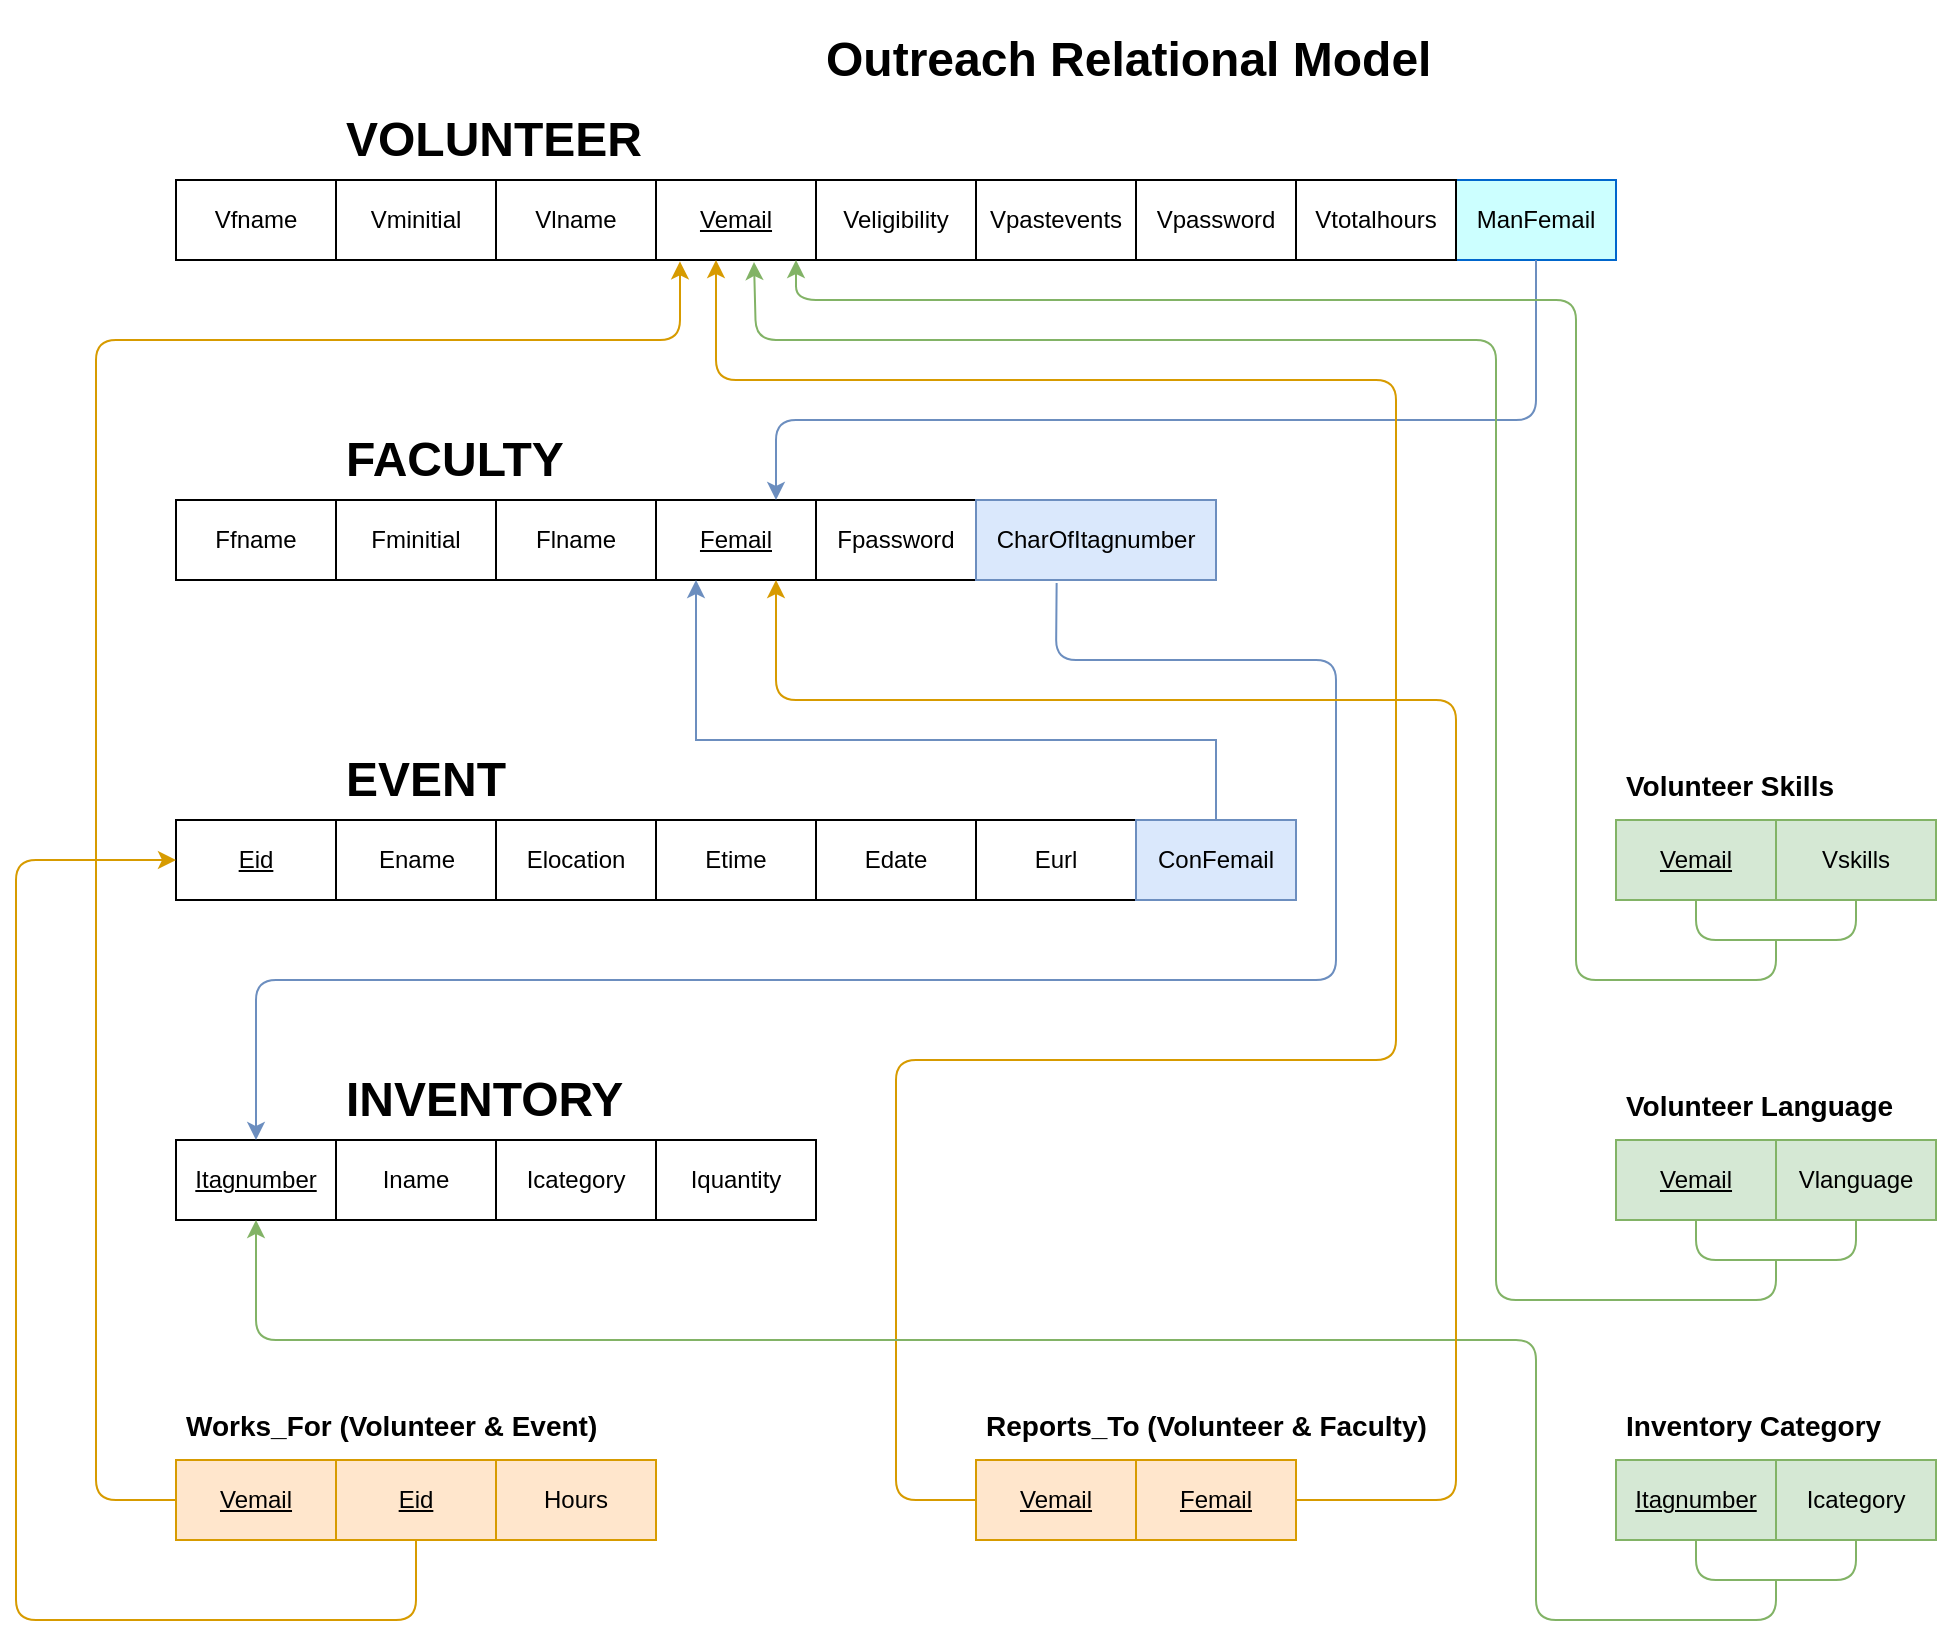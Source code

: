 <mxfile version="12.7.4" type="github"><diagram id="ExDEYELI8u8a4iDc-wAy" name="Page-1"><mxGraphModel dx="1186" dy="678" grid="1" gridSize="10" guides="1" tooltips="1" connect="1" arrows="1" fold="1" page="1" pageScale="1" pageWidth="1100" pageHeight="850" math="0" shadow="0"><root><mxCell id="0"/><mxCell id="1" parent="0"/><mxCell id="AzFP_8xqxxGQiOFwvpt0-83" value="" style="rounded=0;whiteSpace=wrap;html=1;" parent="1" vertex="1"><mxGeometry x="280" y="600" width="80" height="40" as="geometry"/></mxCell><mxCell id="AzFP_8xqxxGQiOFwvpt0-11" value="" style="rounded=0;whiteSpace=wrap;html=1;" parent="1" vertex="1"><mxGeometry x="120" y="120" width="80" height="40" as="geometry"/></mxCell><mxCell id="AzFP_8xqxxGQiOFwvpt0-3" value="&lt;h1&gt;VOLUNTEER&lt;/h1&gt;" style="text;html=1;strokeColor=none;fillColor=none;spacing=5;spacingTop=-20;whiteSpace=wrap;overflow=hidden;rounded=0;" parent="1" vertex="1"><mxGeometry x="200" y="80" width="160" height="40" as="geometry"/></mxCell><mxCell id="AzFP_8xqxxGQiOFwvpt0-4" value="Vfname" style="text;html=1;strokeColor=none;fillColor=none;align=center;verticalAlign=middle;whiteSpace=wrap;rounded=0;" parent="1" vertex="1"><mxGeometry x="140" y="130" width="40" height="20" as="geometry"/></mxCell><mxCell id="AzFP_8xqxxGQiOFwvpt0-12" value="" style="rounded=0;whiteSpace=wrap;html=1;" parent="1" vertex="1"><mxGeometry x="200" y="120" width="80" height="40" as="geometry"/></mxCell><mxCell id="AzFP_8xqxxGQiOFwvpt0-13" value="" style="rounded=0;whiteSpace=wrap;html=1;" parent="1" vertex="1"><mxGeometry x="600" y="120" width="80" height="40" as="geometry"/></mxCell><mxCell id="AzFP_8xqxxGQiOFwvpt0-14" value="" style="rounded=0;whiteSpace=wrap;html=1;strokeColor=#0066CC;fillColor=#CCFFFF;" parent="1" vertex="1"><mxGeometry x="760" y="120" width="80" height="40" as="geometry"/></mxCell><mxCell id="AzFP_8xqxxGQiOFwvpt0-15" value="" style="rounded=0;whiteSpace=wrap;html=1;" parent="1" vertex="1"><mxGeometry x="280" y="120" width="80" height="40" as="geometry"/></mxCell><mxCell id="AzFP_8xqxxGQiOFwvpt0-16" value="" style="rounded=0;whiteSpace=wrap;html=1;" parent="1" vertex="1"><mxGeometry x="680" y="120" width="80" height="40" as="geometry"/></mxCell><mxCell id="AzFP_8xqxxGQiOFwvpt0-17" value="" style="rounded=0;whiteSpace=wrap;html=1;" parent="1" vertex="1"><mxGeometry x="520" y="120" width="80" height="40" as="geometry"/></mxCell><mxCell id="AzFP_8xqxxGQiOFwvpt0-18" value="" style="rounded=0;whiteSpace=wrap;html=1;" parent="1" vertex="1"><mxGeometry x="360" y="120" width="80" height="40" as="geometry"/></mxCell><mxCell id="AzFP_8xqxxGQiOFwvpt0-19" value="" style="rounded=0;whiteSpace=wrap;html=1;" parent="1" vertex="1"><mxGeometry x="440" y="120" width="80" height="40" as="geometry"/></mxCell><mxCell id="AzFP_8xqxxGQiOFwvpt0-6" value="Vminitial" style="text;html=1;strokeColor=none;fillColor=none;align=center;verticalAlign=middle;whiteSpace=wrap;rounded=0;" parent="1" vertex="1"><mxGeometry x="220" y="130" width="40" height="20" as="geometry"/></mxCell><mxCell id="AzFP_8xqxxGQiOFwvpt0-7" value="Vlname" style="text;html=1;strokeColor=none;fillColor=none;align=center;verticalAlign=middle;whiteSpace=wrap;rounded=0;" parent="1" vertex="1"><mxGeometry x="300" y="130" width="40" height="20" as="geometry"/></mxCell><mxCell id="AzFP_8xqxxGQiOFwvpt0-27" value="Vpastevents" style="text;html=1;strokeColor=none;fillColor=none;align=center;verticalAlign=middle;whiteSpace=wrap;rounded=0;" parent="1" vertex="1"><mxGeometry x="540" y="130" width="40" height="20" as="geometry"/></mxCell><mxCell id="AzFP_8xqxxGQiOFwvpt0-28" value="Veligibility" style="text;html=1;strokeColor=none;fillColor=none;align=center;verticalAlign=middle;whiteSpace=wrap;rounded=0;" parent="1" vertex="1"><mxGeometry x="460" y="130" width="40" height="20" as="geometry"/></mxCell><mxCell id="AzFP_8xqxxGQiOFwvpt0-30" value="&lt;u&gt;Vemail&lt;/u&gt;" style="text;html=1;strokeColor=none;fillColor=none;align=center;verticalAlign=middle;whiteSpace=wrap;rounded=0;" parent="1" vertex="1"><mxGeometry x="380" y="130" width="40" height="20" as="geometry"/></mxCell><mxCell id="AzFP_8xqxxGQiOFwvpt0-31" value="Vpassword" style="text;html=1;strokeColor=none;fillColor=none;align=center;verticalAlign=middle;whiteSpace=wrap;rounded=0;" parent="1" vertex="1"><mxGeometry x="620" y="130" width="40" height="20" as="geometry"/></mxCell><mxCell id="AzFP_8xqxxGQiOFwvpt0-32" value="Vtotalhours" style="text;html=1;strokeColor=none;fillColor=none;align=center;verticalAlign=middle;whiteSpace=wrap;rounded=0;" parent="1" vertex="1"><mxGeometry x="700" y="130" width="40" height="20" as="geometry"/></mxCell><mxCell id="AzFP_8xqxxGQiOFwvpt0-33" value="" style="rounded=0;whiteSpace=wrap;html=1;" parent="1" vertex="1"><mxGeometry x="440" y="280" width="80" height="40" as="geometry"/></mxCell><mxCell id="AzFP_8xqxxGQiOFwvpt0-34" value="" style="rounded=0;whiteSpace=wrap;html=1;" parent="1" vertex="1"><mxGeometry x="200" y="280" width="80" height="40" as="geometry"/></mxCell><mxCell id="AzFP_8xqxxGQiOFwvpt0-35" value="" style="rounded=0;whiteSpace=wrap;html=1;" parent="1" vertex="1"><mxGeometry x="280" y="280" width="80" height="40" as="geometry"/></mxCell><mxCell id="AzFP_8xqxxGQiOFwvpt0-36" value="" style="rounded=0;whiteSpace=wrap;html=1;" parent="1" vertex="1"><mxGeometry x="360" y="280" width="80" height="40" as="geometry"/></mxCell><mxCell id="AzFP_8xqxxGQiOFwvpt0-37" value="" style="rounded=0;whiteSpace=wrap;html=1;" parent="1" vertex="1"><mxGeometry x="120" y="280" width="80" height="40" as="geometry"/></mxCell><mxCell id="AzFP_8xqxxGQiOFwvpt0-40" value="&lt;h1&gt;FACULTY&lt;/h1&gt;" style="text;html=1;strokeColor=none;fillColor=none;spacing=5;spacingTop=-20;whiteSpace=wrap;overflow=hidden;rounded=0;" parent="1" vertex="1"><mxGeometry x="200" y="240" width="130" height="40" as="geometry"/></mxCell><mxCell id="AzFP_8xqxxGQiOFwvpt0-41" value="" style="rounded=0;whiteSpace=wrap;html=1;" parent="1" vertex="1"><mxGeometry x="440" y="440" width="80" height="40" as="geometry"/></mxCell><mxCell id="AzFP_8xqxxGQiOFwvpt0-42" value="" style="rounded=0;whiteSpace=wrap;html=1;" parent="1" vertex="1"><mxGeometry x="200" y="440" width="80" height="40" as="geometry"/></mxCell><mxCell id="AzFP_8xqxxGQiOFwvpt0-43" value="" style="rounded=0;whiteSpace=wrap;html=1;" parent="1" vertex="1"><mxGeometry x="280" y="440" width="80" height="40" as="geometry"/></mxCell><mxCell id="AzFP_8xqxxGQiOFwvpt0-44" value="" style="rounded=0;whiteSpace=wrap;html=1;" parent="1" vertex="1"><mxGeometry x="360" y="440" width="80" height="40" as="geometry"/></mxCell><mxCell id="AzFP_8xqxxGQiOFwvpt0-45" value="" style="rounded=0;whiteSpace=wrap;html=1;" parent="1" vertex="1"><mxGeometry x="120" y="440" width="80" height="40" as="geometry"/></mxCell><mxCell id="AzFP_8xqxxGQiOFwvpt0-46" value="&lt;h1&gt;EVENT&lt;/h1&gt;" style="text;html=1;strokeColor=none;fillColor=none;spacing=5;spacingTop=-20;whiteSpace=wrap;overflow=hidden;rounded=0;" parent="1" vertex="1"><mxGeometry x="200" y="400" width="130" height="40" as="geometry"/></mxCell><mxCell id="AzFP_8xqxxGQiOFwvpt0-47" value="" style="rounded=0;whiteSpace=wrap;html=1;" parent="1" vertex="1"><mxGeometry x="520" y="440" width="80" height="40" as="geometry"/></mxCell><mxCell id="AzFP_8xqxxGQiOFwvpt0-48" value="" style="rounded=0;whiteSpace=wrap;html=1;strokeColor=#6c8ebf;fillColor=#dae8fc;" parent="1" vertex="1"><mxGeometry x="520" y="280" width="120" height="40" as="geometry"/></mxCell><mxCell id="AzFP_8xqxxGQiOFwvpt0-49" value="" style="rounded=0;whiteSpace=wrap;html=1;strokeColor=#6c8ebf;fillColor=#dae8fc;" parent="1" vertex="1"><mxGeometry x="600" y="440" width="80" height="40" as="geometry"/></mxCell><mxCell id="AzFP_8xqxxGQiOFwvpt0-51" value="" style="rounded=0;whiteSpace=wrap;html=1;" parent="1" vertex="1"><mxGeometry x="200" y="600" width="80" height="40" as="geometry"/></mxCell><mxCell id="AzFP_8xqxxGQiOFwvpt0-52" value="" style="rounded=0;whiteSpace=wrap;html=1;fillColor=#ffe6cc;strokeColor=#d79b00;" parent="1" vertex="1"><mxGeometry x="280" y="760" width="80" height="40" as="geometry"/></mxCell><mxCell id="AzFP_8xqxxGQiOFwvpt0-53" value="" style="rounded=0;whiteSpace=wrap;html=1;" parent="1" vertex="1"><mxGeometry x="360" y="600" width="80" height="40" as="geometry"/></mxCell><mxCell id="AzFP_8xqxxGQiOFwvpt0-54" value="" style="rounded=0;whiteSpace=wrap;html=1;" parent="1" vertex="1"><mxGeometry x="120" y="600" width="80" height="40" as="geometry"/></mxCell><mxCell id="AzFP_8xqxxGQiOFwvpt0-57" value="&lt;h1&gt;INVENTORY&lt;/h1&gt;" style="text;html=1;strokeColor=none;fillColor=none;spacing=5;spacingTop=-20;whiteSpace=wrap;overflow=hidden;rounded=0;" parent="1" vertex="1"><mxGeometry x="200" y="560" width="160" height="40" as="geometry"/></mxCell><mxCell id="AzFP_8xqxxGQiOFwvpt0-58" value="Ffname" style="text;html=1;strokeColor=none;fillColor=none;align=center;verticalAlign=middle;whiteSpace=wrap;rounded=0;" parent="1" vertex="1"><mxGeometry x="140" y="290" width="40" height="20" as="geometry"/></mxCell><mxCell id="AzFP_8xqxxGQiOFwvpt0-61" value="Fminitial" style="text;html=1;strokeColor=none;fillColor=none;align=center;verticalAlign=middle;whiteSpace=wrap;rounded=0;" parent="1" vertex="1"><mxGeometry x="220" y="290" width="40" height="20" as="geometry"/></mxCell><mxCell id="AzFP_8xqxxGQiOFwvpt0-62" value="Flname" style="text;html=1;strokeColor=none;fillColor=none;align=center;verticalAlign=middle;whiteSpace=wrap;rounded=0;" parent="1" vertex="1"><mxGeometry x="300" y="290" width="40" height="20" as="geometry"/></mxCell><mxCell id="AzFP_8xqxxGQiOFwvpt0-65" value="&lt;u&gt;Femail&lt;/u&gt;" style="text;html=1;strokeColor=none;fillColor=none;align=center;verticalAlign=middle;whiteSpace=wrap;rounded=0;" parent="1" vertex="1"><mxGeometry x="380" y="290" width="40" height="20" as="geometry"/></mxCell><mxCell id="AzFP_8xqxxGQiOFwvpt0-66" value="Fpassword" style="text;html=1;strokeColor=none;fillColor=none;align=center;verticalAlign=middle;whiteSpace=wrap;rounded=0;" parent="1" vertex="1"><mxGeometry x="460" y="290" width="40" height="20" as="geometry"/></mxCell><mxCell id="AzFP_8xqxxGQiOFwvpt0-67" value="CharOfItagnumber" style="text;html=1;strokeColor=none;fillColor=none;align=center;verticalAlign=middle;whiteSpace=wrap;rounded=0;" parent="1" vertex="1"><mxGeometry x="560" y="290" width="40" height="20" as="geometry"/></mxCell><mxCell id="AzFP_8xqxxGQiOFwvpt0-68" value="&lt;u&gt;Eid&lt;/u&gt;" style="text;html=1;strokeColor=none;fillColor=none;align=center;verticalAlign=middle;whiteSpace=wrap;rounded=0;" parent="1" vertex="1"><mxGeometry x="140" y="450" width="40" height="20" as="geometry"/></mxCell><mxCell id="AzFP_8xqxxGQiOFwvpt0-69" value="Ename" style="text;html=1;align=center;verticalAlign=middle;resizable=0;points=[];autosize=1;" parent="1" vertex="1"><mxGeometry x="215" y="450" width="50" height="20" as="geometry"/></mxCell><mxCell id="AzFP_8xqxxGQiOFwvpt0-70" value="Elocation" style="text;html=1;strokeColor=none;fillColor=none;align=center;verticalAlign=middle;whiteSpace=wrap;rounded=0;" parent="1" vertex="1"><mxGeometry x="300" y="450" width="40" height="20" as="geometry"/></mxCell><mxCell id="AzFP_8xqxxGQiOFwvpt0-71" value="Etime" style="text;html=1;strokeColor=none;fillColor=none;align=center;verticalAlign=middle;whiteSpace=wrap;rounded=0;" parent="1" vertex="1"><mxGeometry x="380" y="450" width="40" height="20" as="geometry"/></mxCell><mxCell id="AzFP_8xqxxGQiOFwvpt0-72" value="Edate" style="text;html=1;strokeColor=none;fillColor=none;align=center;verticalAlign=middle;whiteSpace=wrap;rounded=0;" parent="1" vertex="1"><mxGeometry x="460" y="450" width="40" height="20" as="geometry"/></mxCell><mxCell id="AzFP_8xqxxGQiOFwvpt0-73" value="Eurl" style="text;html=1;strokeColor=none;fillColor=none;align=center;verticalAlign=middle;whiteSpace=wrap;rounded=0;" parent="1" vertex="1"><mxGeometry x="540" y="450" width="40" height="20" as="geometry"/></mxCell><mxCell id="AzFP_8xqxxGQiOFwvpt0-74" value="ManFemail" style="text;html=1;strokeColor=none;fillColor=none;align=center;verticalAlign=middle;whiteSpace=wrap;rounded=0;" parent="1" vertex="1"><mxGeometry x="780" y="130" width="40" height="20" as="geometry"/></mxCell><mxCell id="AzFP_8xqxxGQiOFwvpt0-75" value="ConFemail" style="text;html=1;strokeColor=none;fillColor=none;align=center;verticalAlign=middle;whiteSpace=wrap;rounded=0;" parent="1" vertex="1"><mxGeometry x="620" y="450" width="40" height="20" as="geometry"/></mxCell><mxCell id="AzFP_8xqxxGQiOFwvpt0-77" value="&lt;u&gt;Itagnumber&lt;/u&gt;" style="text;html=1;strokeColor=none;fillColor=none;align=center;verticalAlign=middle;whiteSpace=wrap;rounded=0;" parent="1" vertex="1"><mxGeometry x="140" y="610" width="40" height="20" as="geometry"/></mxCell><mxCell id="AzFP_8xqxxGQiOFwvpt0-78" value="Iname" style="text;html=1;strokeColor=none;fillColor=none;align=center;verticalAlign=middle;whiteSpace=wrap;rounded=0;" parent="1" vertex="1"><mxGeometry x="220" y="610" width="40" height="20" as="geometry"/></mxCell><mxCell id="AzFP_8xqxxGQiOFwvpt0-79" value="Icategory" style="text;html=1;strokeColor=none;fillColor=none;align=center;verticalAlign=middle;whiteSpace=wrap;rounded=0;" parent="1" vertex="1"><mxGeometry x="300" y="610" width="40" height="20" as="geometry"/></mxCell><mxCell id="AzFP_8xqxxGQiOFwvpt0-80" value="Iquantity" style="text;html=1;strokeColor=none;fillColor=none;align=center;verticalAlign=middle;whiteSpace=wrap;rounded=0;" parent="1" vertex="1"><mxGeometry x="380" y="610" width="40" height="20" as="geometry"/></mxCell><mxCell id="AzFP_8xqxxGQiOFwvpt0-81" value="" style="rounded=0;whiteSpace=wrap;html=1;fillColor=#ffe6cc;strokeColor=#d79b00;" parent="1" vertex="1"><mxGeometry x="120" y="760" width="80" height="40" as="geometry"/></mxCell><mxCell id="AzFP_8xqxxGQiOFwvpt0-82" value="" style="rounded=0;whiteSpace=wrap;html=1;fillColor=#ffe6cc;strokeColor=#d79b00;" parent="1" vertex="1"><mxGeometry x="200" y="760" width="80" height="40" as="geometry"/></mxCell><mxCell id="AzFP_8xqxxGQiOFwvpt0-84" value="" style="rounded=0;whiteSpace=wrap;html=1;fillColor=#ffe6cc;strokeColor=#d79b00;" parent="1" vertex="1"><mxGeometry x="520" y="760" width="80" height="40" as="geometry"/></mxCell><mxCell id="AzFP_8xqxxGQiOFwvpt0-85" value="" style="rounded=0;whiteSpace=wrap;html=1;fillColor=#ffe6cc;strokeColor=#d79b00;" parent="1" vertex="1"><mxGeometry x="600" y="760" width="80" height="40" as="geometry"/></mxCell><mxCell id="AzFP_8xqxxGQiOFwvpt0-86" value="&lt;h1&gt;&lt;font style=&quot;font-size: 14px&quot;&gt;Works_For (Volunteer &amp;amp; Event)&lt;/font&gt;&lt;/h1&gt;" style="text;html=1;strokeColor=none;fillColor=none;spacing=5;spacingTop=-20;whiteSpace=wrap;overflow=hidden;rounded=0;" parent="1" vertex="1"><mxGeometry x="120" y="720" width="280" height="40" as="geometry"/></mxCell><mxCell id="AzFP_8xqxxGQiOFwvpt0-87" value="&lt;h1&gt;&lt;font style=&quot;font-size: 14px&quot;&gt;Volunteer Language&lt;/font&gt;&lt;/h1&gt;" style="text;html=1;strokeColor=none;fillColor=none;spacing=5;spacingTop=-20;whiteSpace=wrap;overflow=hidden;rounded=0;" parent="1" vertex="1"><mxGeometry x="840" y="560" width="160" height="40" as="geometry"/></mxCell><mxCell id="AzFP_8xqxxGQiOFwvpt0-89" value="" style="rounded=0;whiteSpace=wrap;html=1;fillColor=#d5e8d4;strokeColor=#82b366;" parent="1" vertex="1"><mxGeometry x="920" y="760" width="80" height="40" as="geometry"/></mxCell><mxCell id="AzFP_8xqxxGQiOFwvpt0-90" value="" style="rounded=0;whiteSpace=wrap;html=1;fillColor=#d5e8d4;strokeColor=#82b366;" parent="1" vertex="1"><mxGeometry x="840" y="760" width="80" height="40" as="geometry"/></mxCell><mxCell id="AzFP_8xqxxGQiOFwvpt0-91" value="" style="rounded=0;whiteSpace=wrap;html=1;fillColor=#d5e8d4;strokeColor=#82b366;" parent="1" vertex="1"><mxGeometry x="920" y="600" width="80" height="40" as="geometry"/></mxCell><mxCell id="AzFP_8xqxxGQiOFwvpt0-92" value="" style="rounded=0;whiteSpace=wrap;html=1;fillColor=#d5e8d4;strokeColor=#82b366;" parent="1" vertex="1"><mxGeometry x="840" y="600" width="80" height="40" as="geometry"/></mxCell><mxCell id="AzFP_8xqxxGQiOFwvpt0-93" value="" style="rounded=0;whiteSpace=wrap;html=1;fillColor=#d5e8d4;strokeColor=#82b366;" parent="1" vertex="1"><mxGeometry x="920" y="440" width="80" height="40" as="geometry"/></mxCell><mxCell id="AzFP_8xqxxGQiOFwvpt0-94" value="" style="rounded=0;whiteSpace=wrap;html=1;fillColor=#d5e8d4;strokeColor=#82b366;" parent="1" vertex="1"><mxGeometry x="840" y="440" width="80" height="40" as="geometry"/></mxCell><mxCell id="AzFP_8xqxxGQiOFwvpt0-100" value="&lt;h1&gt;&lt;font style=&quot;font-size: 14px&quot;&gt;Reports_To (Volunteer &amp;amp; Faculty)&lt;/font&gt;&lt;/h1&gt;" style="text;html=1;strokeColor=none;fillColor=none;spacing=5;spacingTop=-20;whiteSpace=wrap;overflow=hidden;rounded=0;" parent="1" vertex="1"><mxGeometry x="520" y="720" width="230" height="40" as="geometry"/></mxCell><mxCell id="AzFP_8xqxxGQiOFwvpt0-101" value="&lt;h1&gt;&lt;font style=&quot;font-size: 14px&quot;&gt;Inventory Category&lt;/font&gt;&lt;/h1&gt;" style="text;html=1;strokeColor=none;fillColor=none;spacing=5;spacingTop=-20;whiteSpace=wrap;overflow=hidden;rounded=0;" parent="1" vertex="1"><mxGeometry x="840" y="720" width="160" height="40" as="geometry"/></mxCell><mxCell id="AzFP_8xqxxGQiOFwvpt0-102" value="&lt;h1&gt;&lt;font style=&quot;font-size: 14px&quot;&gt;Volunteer Skills&lt;/font&gt;&lt;/h1&gt;" style="text;html=1;strokeColor=none;fillColor=none;spacing=5;spacingTop=-20;whiteSpace=wrap;overflow=hidden;rounded=0;" parent="1" vertex="1"><mxGeometry x="840" y="400" width="140" height="40" as="geometry"/></mxCell><mxCell id="AzFP_8xqxxGQiOFwvpt0-104" value="&lt;u&gt;Itagnumber&lt;/u&gt;" style="text;html=1;strokeColor=none;fillColor=none;align=center;verticalAlign=middle;whiteSpace=wrap;rounded=0;" parent="1" vertex="1"><mxGeometry x="860" y="770" width="40" height="20" as="geometry"/></mxCell><mxCell id="AzFP_8xqxxGQiOFwvpt0-105" value="Icategory" style="text;html=1;strokeColor=none;fillColor=none;align=center;verticalAlign=middle;whiteSpace=wrap;rounded=0;" parent="1" vertex="1"><mxGeometry x="940" y="770" width="40" height="20" as="geometry"/></mxCell><mxCell id="AzFP_8xqxxGQiOFwvpt0-107" value="&lt;u&gt;Vemail&lt;/u&gt;" style="text;html=1;strokeColor=none;fillColor=none;align=center;verticalAlign=middle;whiteSpace=wrap;rounded=0;" parent="1" vertex="1"><mxGeometry x="860" y="450" width="40" height="20" as="geometry"/></mxCell><mxCell id="AzFP_8xqxxGQiOFwvpt0-109" value="Vemail" style="text;html=1;strokeColor=none;fillColor=none;align=center;verticalAlign=middle;whiteSpace=wrap;rounded=0;fontStyle=4" parent="1" vertex="1"><mxGeometry x="860" y="610" width="40" height="20" as="geometry"/></mxCell><mxCell id="AzFP_8xqxxGQiOFwvpt0-111" value="Vlanguage" style="text;html=1;strokeColor=none;fillColor=none;align=center;verticalAlign=middle;whiteSpace=wrap;rounded=0;" parent="1" vertex="1"><mxGeometry x="940" y="610" width="40" height="20" as="geometry"/></mxCell><mxCell id="AzFP_8xqxxGQiOFwvpt0-112" value="Vskills" style="text;html=1;strokeColor=none;fillColor=none;align=center;verticalAlign=middle;whiteSpace=wrap;rounded=0;" parent="1" vertex="1"><mxGeometry x="940" y="450" width="40" height="20" as="geometry"/></mxCell><mxCell id="AzFP_8xqxxGQiOFwvpt0-113" value="&lt;u&gt;Vemail&lt;/u&gt;" style="text;html=1;strokeColor=none;fillColor=none;align=center;verticalAlign=middle;whiteSpace=wrap;rounded=0;" parent="1" vertex="1"><mxGeometry x="540" y="770" width="40" height="20" as="geometry"/></mxCell><mxCell id="AzFP_8xqxxGQiOFwvpt0-114" value="&lt;u&gt;Femail&lt;/u&gt;" style="text;html=1;strokeColor=none;fillColor=none;align=center;verticalAlign=middle;whiteSpace=wrap;rounded=0;" parent="1" vertex="1"><mxGeometry x="620" y="770" width="40" height="20" as="geometry"/></mxCell><mxCell id="AzFP_8xqxxGQiOFwvpt0-116" value="&lt;u&gt;Vemail&lt;/u&gt;" style="text;html=1;strokeColor=none;fillColor=none;align=center;verticalAlign=middle;whiteSpace=wrap;rounded=0;" parent="1" vertex="1"><mxGeometry x="140" y="770" width="40" height="20" as="geometry"/></mxCell><mxCell id="AzFP_8xqxxGQiOFwvpt0-117" value="&lt;u&gt;Eid&lt;/u&gt;" style="text;html=1;strokeColor=none;fillColor=none;align=center;verticalAlign=middle;whiteSpace=wrap;rounded=0;" parent="1" vertex="1"><mxGeometry x="220" y="770" width="40" height="20" as="geometry"/></mxCell><mxCell id="AzFP_8xqxxGQiOFwvpt0-118" value="Hours" style="text;html=1;strokeColor=none;fillColor=none;align=center;verticalAlign=middle;whiteSpace=wrap;rounded=0;" parent="1" vertex="1"><mxGeometry x="300" y="770" width="40" height="20" as="geometry"/></mxCell><mxCell id="AzFP_8xqxxGQiOFwvpt0-119" value="" style="endArrow=classic;html=1;exitX=0.5;exitY=1;exitDx=0;exitDy=0;entryX=0.75;entryY=0;entryDx=0;entryDy=0;fillColor=#dae8fc;strokeColor=#6c8ebf;" parent="1" source="AzFP_8xqxxGQiOFwvpt0-14" target="AzFP_8xqxxGQiOFwvpt0-36" edge="1"><mxGeometry width="50" height="50" relative="1" as="geometry"><mxPoint x="800" y="180" as="sourcePoint"/><mxPoint x="410" y="220" as="targetPoint"/><Array as="points"><mxPoint x="800" y="240"/><mxPoint x="600" y="240"/><mxPoint x="420" y="240"/></Array></mxGeometry></mxCell><mxCell id="AzFP_8xqxxGQiOFwvpt0-122" value="" style="edgeStyle=orthogonalEdgeStyle;rounded=0;orthogonalLoop=1;jettySize=auto;html=1;exitX=0.5;exitY=0;exitDx=0;exitDy=0;fillColor=#dae8fc;strokeColor=#6c8ebf;entryX=0.25;entryY=1;entryDx=0;entryDy=0;" parent="1" source="AzFP_8xqxxGQiOFwvpt0-49" target="AzFP_8xqxxGQiOFwvpt0-36" edge="1"><mxGeometry relative="1" as="geometry"><mxPoint x="780" y="350" as="sourcePoint"/><mxPoint x="400" y="350" as="targetPoint"/><Array as="points"><mxPoint x="640" y="400"/><mxPoint x="380" y="400"/></Array></mxGeometry></mxCell><mxCell id="AzFP_8xqxxGQiOFwvpt0-121" value="&lt;span style=&quot;color: rgba(0 , 0 , 0 , 0) ; font-family: monospace ; font-size: 0px&quot;&gt;%3CmxGraphModel%3E%3Croot%3E%3CmxCell%20id%3D%220%22%2F%3E%3CmxCell%20id%3D%221%22%20parent%3D%220%22%2F%3E%3CmxCell%20id%3D%222%22%20value%3D%22%22%20style%3D%22endArrow%3Dclassic%3Bhtml%3D1%3BexitX%3D0.5%3BexitY%3D1%3BexitDx%3D0%3BexitDy%3D0%3BentryX%3D0.5%3BentryY%3D0%3BentryDx%3D0%3BentryDy%3D0%3B%22%20edge%3D%221%22%20parent%3D%221%22%3E%3CmxGeometry%20width%3D%2250%22%20height%3D%2250%22%20relative%3D%221%22%20as%3D%22geometry%22%3E%3CmxPoint%20x%3D%22800%22%20y%3D%22120%22%20as%3D%22sourcePoint%22%2F%3E%3CmxPoint%20x%3D%22400%22%20y%3D%22240%22%20as%3D%22targetPoint%22%2F%3E%3CArray%20as%3D%22points%22%3E%3CmxPoint%20x%3D%22800%22%20y%3D%22160%22%2F%3E%3CmxPoint%20x%3D%22400%22%20y%3D%22160%22%2F%3E%3C%2FArray%3E%3C%2FmxGeometry%3E%3C%2FmxCell%3E%3C%2Froot%3E%3C%2FmxGraphModel%3E&lt;/span&gt;" style="text;html=1;align=center;verticalAlign=middle;resizable=0;points=[];autosize=1;" parent="1" vertex="1"><mxGeometry x="686" y="274" width="20" height="20" as="geometry"/></mxCell><mxCell id="AzFP_8xqxxGQiOFwvpt0-123" value="" style="endArrow=classic;html=1;entryX=0.5;entryY=0;entryDx=0;entryDy=0;exitX=0.336;exitY=1.037;exitDx=0;exitDy=0;exitPerimeter=0;fillColor=#dae8fc;strokeColor=#6c8ebf;" parent="1" source="AzFP_8xqxxGQiOFwvpt0-48" edge="1"><mxGeometry width="50" height="50" relative="1" as="geometry"><mxPoint x="750" y="510" as="sourcePoint"/><mxPoint x="160" y="600" as="targetPoint"/><Array as="points"><mxPoint x="560" y="360"/><mxPoint x="700" y="360"/><mxPoint x="700" y="520"/><mxPoint x="160" y="520"/></Array></mxGeometry></mxCell><mxCell id="AzFP_8xqxxGQiOFwvpt0-124" value="" style="endArrow=classic;html=1;exitX=0;exitY=0.5;exitDx=0;exitDy=0;fillColor=#ffe6cc;strokeColor=#d79b00;entryX=0.15;entryY=1.017;entryDx=0;entryDy=0;entryPerimeter=0;" parent="1" source="AzFP_8xqxxGQiOFwvpt0-81" target="AzFP_8xqxxGQiOFwvpt0-18" edge="1"><mxGeometry width="50" height="50" relative="1" as="geometry"><mxPoint x="120" y="870" as="sourcePoint"/><mxPoint x="530" y="160" as="targetPoint"/><Array as="points"><mxPoint x="80" y="780"/><mxPoint x="80" y="500"/><mxPoint x="80" y="200"/><mxPoint x="372" y="200"/></Array></mxGeometry></mxCell><mxCell id="AzFP_8xqxxGQiOFwvpt0-125" value="" style="endArrow=classic;html=1;exitX=0;exitY=0.5;exitDx=0;exitDy=0;fillColor=#ffe6cc;strokeColor=#d79b00;" parent="1" source="AzFP_8xqxxGQiOFwvpt0-84" edge="1"><mxGeometry width="50" height="50" relative="1" as="geometry"><mxPoint x="30" y="870" as="sourcePoint"/><mxPoint x="390" y="160" as="targetPoint"/><Array as="points"><mxPoint x="480" y="780"/><mxPoint x="480" y="560"/><mxPoint x="730" y="560"/><mxPoint x="730" y="220"/><mxPoint x="390" y="220"/></Array></mxGeometry></mxCell><mxCell id="AzFP_8xqxxGQiOFwvpt0-131" value="" style="endArrow=classic;html=1;entryX=0.5;entryY=1;entryDx=0;entryDy=0;fillColor=#d5e8d4;strokeColor=#82b366;" parent="1" target="AzFP_8xqxxGQiOFwvpt0-54" edge="1"><mxGeometry width="50" height="50" relative="1" as="geometry"><mxPoint x="920" y="820" as="sourcePoint"/><mxPoint x="320" y="670" as="targetPoint"/><Array as="points"><mxPoint x="920" y="840"/><mxPoint x="800" y="840"/><mxPoint x="800" y="700"/><mxPoint x="160" y="700"/></Array></mxGeometry></mxCell><mxCell id="AzFP_8xqxxGQiOFwvpt0-134" value="" style="endArrow=classic;html=1;fillColor=#d5e8d4;strokeColor=#82b366;" parent="1" edge="1"><mxGeometry width="50" height="50" relative="1" as="geometry"><mxPoint x="920" y="660" as="sourcePoint"/><mxPoint x="409" y="161" as="targetPoint"/><Array as="points"><mxPoint x="920" y="680"/><mxPoint x="780" y="680"/><mxPoint x="780" y="200"/><mxPoint x="410" y="200"/></Array></mxGeometry></mxCell><mxCell id="AzFP_8xqxxGQiOFwvpt0-136" value="" style="endArrow=classic;html=1;fillColor=#d5e8d4;strokeColor=#82b366;" parent="1" edge="1"><mxGeometry width="50" height="50" relative="1" as="geometry"><mxPoint x="920" y="500" as="sourcePoint"/><mxPoint x="430" y="160" as="targetPoint"/><Array as="points"><mxPoint x="920" y="520"/><mxPoint x="820" y="520"/><mxPoint x="820" y="180"/><mxPoint x="430" y="180"/></Array></mxGeometry></mxCell><mxCell id="AzFP_8xqxxGQiOFwvpt0-137" value="&lt;h1&gt;Outreach Relational Model&lt;/h1&gt;" style="text;html=1;strokeColor=none;fillColor=none;spacing=5;spacingTop=-20;whiteSpace=wrap;overflow=hidden;rounded=0;" parent="1" vertex="1"><mxGeometry x="440" y="40" width="320" height="40" as="geometry"/></mxCell><mxCell id="Cwt8McpxIZZereXIrGZD-4" value="" style="endArrow=none;html=1;fillColor=#d5e8d4;strokeColor=#82b366;" parent="1" edge="1"><mxGeometry width="50" height="50" relative="1" as="geometry"><mxPoint x="880" y="480" as="sourcePoint"/><mxPoint x="960" y="480" as="targetPoint"/><Array as="points"><mxPoint x="880" y="500"/><mxPoint x="920" y="500"/><mxPoint x="960" y="500"/></Array></mxGeometry></mxCell><mxCell id="Cwt8McpxIZZereXIrGZD-5" value="" style="endArrow=none;html=1;fillColor=#d5e8d4;strokeColor=#82b366;" parent="1" edge="1"><mxGeometry width="50" height="50" relative="1" as="geometry"><mxPoint x="880.0" y="640" as="sourcePoint"/><mxPoint x="960.0" y="640" as="targetPoint"/><Array as="points"><mxPoint x="880" y="660"/><mxPoint x="920" y="660"/><mxPoint x="960" y="660"/></Array></mxGeometry></mxCell><mxCell id="Cwt8McpxIZZereXIrGZD-6" value="" style="endArrow=none;html=1;fillColor=#d5e8d4;strokeColor=#82b366;" parent="1" edge="1"><mxGeometry width="50" height="50" relative="1" as="geometry"><mxPoint x="880.0" y="800" as="sourcePoint"/><mxPoint x="960.0" y="800" as="targetPoint"/><Array as="points"><mxPoint x="880" y="820"/><mxPoint x="920" y="820"/><mxPoint x="960" y="820"/></Array></mxGeometry></mxCell><mxCell id="Cwt8McpxIZZereXIrGZD-7" value="" style="endArrow=classic;html=1;entryX=0;entryY=0.5;entryDx=0;entryDy=0;fillColor=#ffe6cc;strokeColor=#d79b00;" parent="1" target="AzFP_8xqxxGQiOFwvpt0-45" edge="1"><mxGeometry width="50" height="50" relative="1" as="geometry"><mxPoint x="240" y="800" as="sourcePoint"/><mxPoint x="670" y="570" as="targetPoint"/><Array as="points"><mxPoint x="240" y="840"/><mxPoint x="40" y="840"/><mxPoint x="40" y="460"/></Array></mxGeometry></mxCell><mxCell id="Cwt8McpxIZZereXIrGZD-8" value="" style="endArrow=classic;html=1;entryX=0.75;entryY=1;entryDx=0;entryDy=0;exitX=1;exitY=0.5;exitDx=0;exitDy=0;fillColor=#ffe6cc;strokeColor=#d79b00;" parent="1" source="AzFP_8xqxxGQiOFwvpt0-85" target="AzFP_8xqxxGQiOFwvpt0-36" edge="1"><mxGeometry width="50" height="50" relative="1" as="geometry"><mxPoint x="760" y="780" as="sourcePoint"/><mxPoint x="380" y="340" as="targetPoint"/><Array as="points"><mxPoint x="760" y="780"/><mxPoint x="760" y="380"/><mxPoint x="420" y="380"/></Array></mxGeometry></mxCell></root></mxGraphModel></diagram></mxfile>